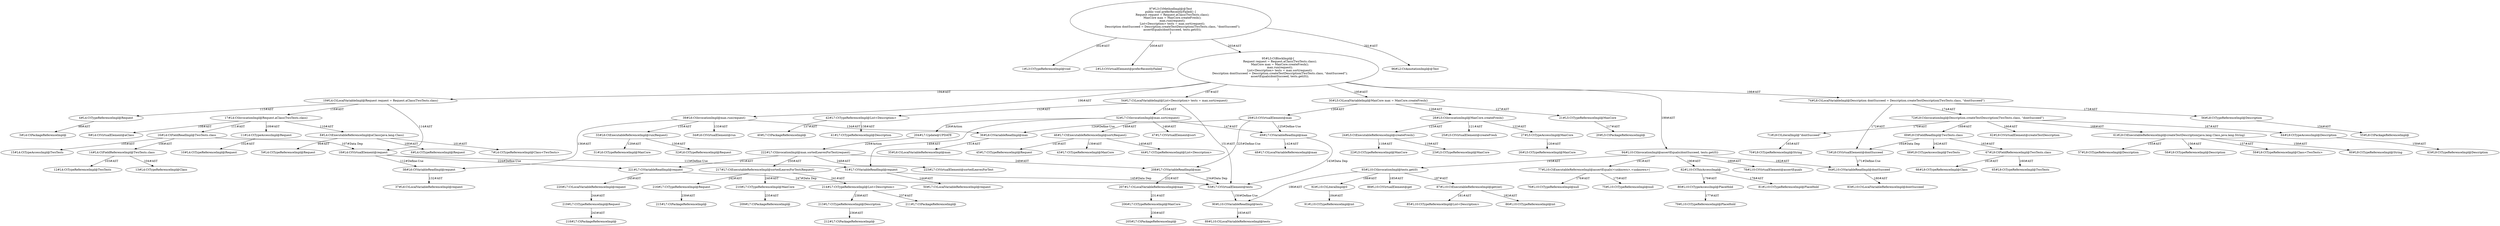 digraph "preferRecentlyFailed#?" {
0 [label="1#L3:CtTypeReferenceImpl@void" shape=ellipse]
1 [label="2#L3:CtVirtualElement@preferRecentlyFailed" shape=ellipse]
2 [label="3#L4:CtPackageReferenceImpl@" shape=ellipse]
3 [label="4#L4:CtTypeReferenceImpl@Request" shape=ellipse]
4 [label="5#L4:CtTypeReferenceImpl@Request" shape=ellipse]
5 [label="6#L4:CtTypeReferenceImpl@Request" shape=ellipse]
6 [label="7#L4:CtTypeReferenceImpl@Class<TwoTests>" shape=ellipse]
7 [label="8#L4:CtExecutableReferenceImpl@aClass(java.lang.Class)" shape=ellipse]
8 [label="9#L4:CtVirtualElement@aClass" shape=ellipse]
9 [label="10#L4:CtTypeReferenceImpl@Request" shape=ellipse]
10 [label="11#L4:CtTypeAccessImpl@Request" shape=ellipse]
11 [label="12#L4:CtTypeReferenceImpl@TwoTests" shape=ellipse]
12 [label="13#L4:CtTypeReferenceImpl@Class" shape=ellipse]
13 [label="14#L4:CtFieldReferenceImpl@TwoTests.class" shape=ellipse]
14 [label="15#L4:CtTypeAccessImpl@TwoTests" shape=ellipse]
15 [label="16#L4:CtFieldReadImpl@TwoTests.class" shape=ellipse]
16 [label="17#L4:CtInvocationImpl@Request.aClass(TwoTests.class)" shape=ellipse]
17 [label="18#L4:CtVirtualElement@request" shape=ellipse]
18 [label="19#L4:CtLocalVariableImpl@Request request = Request.aClass(TwoTests.class)" shape=ellipse]
19 [label="20#L5:CtPackageReferenceImpl@" shape=ellipse]
20 [label="21#L5:CtTypeReferenceImpl@MaxCore" shape=ellipse]
21 [label="22#L5:CtTypeReferenceImpl@MaxCore" shape=ellipse]
22 [label="23#L5:CtTypeReferenceImpl@MaxCore" shape=ellipse]
23 [label="24#L5:CtExecutableReferenceImpl@createFresh()" shape=ellipse]
24 [label="25#L5:CtVirtualElement@createFresh" shape=ellipse]
25 [label="26#L5:CtTypeReferenceImpl@MaxCore" shape=ellipse]
26 [label="27#L5:CtTypeAccessImpl@MaxCore" shape=ellipse]
27 [label="28#L5:CtInvocationImpl@MaxCore.createFresh()" shape=ellipse]
28 [label="29#L5:CtVirtualElement@max" shape=ellipse]
29 [label="30#L5:CtLocalVariableImpl@MaxCore max = MaxCore.createFresh()" shape=ellipse]
30 [label="31#L6:CtTypeReferenceImpl@MaxCore" shape=ellipse]
31 [label="32#L6:CtTypeReferenceImpl@Request" shape=ellipse]
32 [label="33#L6:CtExecutableReferenceImpl@run(Request)" shape=ellipse]
33 [label="34#L6:CtVirtualElement@run" shape=ellipse]
34 [label="35#L6:CtLocalVariableReferenceImpl@max" shape=ellipse]
35 [label="36#L6:CtVariableReadImpl@max" shape=ellipse]
36 [label="37#L6:CtLocalVariableReferenceImpl@request" shape=ellipse]
37 [label="38#L6:CtVariableReadImpl@request" shape=ellipse]
38 [label="39#L6:CtInvocationImpl@max.run(request)" shape=ellipse]
39 [label="40#L7:CtPackageReferenceImpl@" shape=ellipse]
40 [label="41#L7:CtTypeReferenceImpl@Description" shape=ellipse]
41 [label="42#L7:CtTypeReferenceImpl@List<Description>" shape=ellipse]
42 [label="43#L7:CtTypeReferenceImpl@MaxCore" shape=ellipse]
43 [label="44#L7:CtTypeReferenceImpl@List<Description>" shape=ellipse]
44 [label="45#L7:CtTypeReferenceImpl@Request" shape=ellipse]
45 [label="46#L7:CtExecutableReferenceImpl@sort(Request)" shape=ellipse]
46 [label="47#L7:CtVirtualElement@sort" shape=ellipse]
47 [label="48#L7:CtLocalVariableReferenceImpl@max" shape=ellipse]
48 [label="49#L7:CtVariableReadImpl@max" shape=ellipse]
49 [label="50#L7:CtLocalVariableReferenceImpl@request" shape=ellipse]
50 [label="51#L7:CtVariableReadImpl@request" shape=ellipse]
51 [label="52#L7:CtInvocationImpl@max.sort(request)" shape=ellipse]
52 [label="53#L7:CtVirtualElement@tests" shape=ellipse]
53 [label="54#L7:CtLocalVariableImpl@List<Description> tests = max.sort(request)" shape=ellipse]
54 [label="55#L8:CtPackageReferenceImpl@" shape=ellipse]
55 [label="56#L8:CtTypeReferenceImpl@Description" shape=ellipse]
56 [label="57#L9:CtTypeReferenceImpl@Description" shape=ellipse]
57 [label="58#L9:CtTypeReferenceImpl@Description" shape=ellipse]
58 [label="59#L9:CtTypeReferenceImpl@Class<TwoTests>" shape=ellipse]
59 [label="60#L9:CtTypeReferenceImpl@String" shape=ellipse]
60 [label="61#L9:CtExecutableReferenceImpl@createTestDescription(java.lang.Class,java.lang.String)" shape=ellipse]
61 [label="62#L9:CtVirtualElement@createTestDescription" shape=ellipse]
62 [label="63#L9:CtTypeReferenceImpl@Description" shape=ellipse]
63 [label="64#L9:CtTypeAccessImpl@Description" shape=ellipse]
64 [label="65#L9:CtTypeReferenceImpl@TwoTests" shape=ellipse]
65 [label="66#L9:CtTypeReferenceImpl@Class" shape=ellipse]
66 [label="67#L9:CtFieldReferenceImpl@TwoTests.class" shape=ellipse]
67 [label="68#L9:CtTypeAccessImpl@TwoTests" shape=ellipse]
68 [label="69#L9:CtFieldReadImpl@TwoTests.class" shape=ellipse]
69 [label="70#L9:CtTypeReferenceImpl@String" shape=ellipse]
70 [label="71#L9:CtLiteralImpl@\"dontSucceed\"" shape=ellipse]
71 [label="72#L9:CtInvocationImpl@Description.createTestDescription(TwoTests.class, \"dontSucceed\")" shape=ellipse]
72 [label="73#L8:CtVirtualElement@dontSucceed" shape=ellipse]
73 [label="74#L8:CtLocalVariableImpl@Description dontSucceed = Description.createTestDescription(TwoTests.class, \"dontSucceed\")" shape=ellipse]
74 [label="75#L10:CtTypeReferenceImpl@null" shape=ellipse]
75 [label="76#L10:CtTypeReferenceImpl@null" shape=ellipse]
76 [label="77#L10:CtExecutableReferenceImpl@assertEquals(<unknown>,<unknown>)" shape=ellipse]
77 [label="78#L10:CtVirtualElement@assertEquals" shape=ellipse]
78 [label="79#L10:CtTypeReferenceImpl@PlaceHold" shape=ellipse]
79 [label="80#L10:CtTypeAccessImpl@PlaceHold" shape=ellipse]
80 [label="81#L10:CtTypeReferenceImpl@PlaceHold" shape=ellipse]
81 [label="82#L10:CtThisAccessImpl@" shape=ellipse]
82 [label="83#L10:CtLocalVariableReferenceImpl@dontSucceed" shape=ellipse]
83 [label="84#L10:CtVariableReadImpl@dontSucceed" shape=ellipse]
84 [label="85#L10:CtTypeReferenceImpl@List<Description>" shape=ellipse]
85 [label="86#L10:CtTypeReferenceImpl@int" shape=ellipse]
86 [label="87#L10:CtExecutableReferenceImpl@get(int)" shape=ellipse]
87 [label="88#L10:CtVirtualElement@get" shape=ellipse]
88 [label="89#L10:CtLocalVariableReferenceImpl@tests" shape=ellipse]
89 [label="90#L10:CtVariableReadImpl@tests" shape=ellipse]
90 [label="91#L10:CtTypeReferenceImpl@int" shape=ellipse]
91 [label="92#L10:CtLiteralImpl@0" shape=ellipse]
92 [label="93#L10:CtInvocationImpl@tests.get(0)" shape=ellipse]
93 [label="94#L10:CtInvocationImpl@assertEquals(dontSucceed, tests.get(0))" shape=ellipse]
94 [label="95#L3:CtBlockImpl@\{
    Request request = Request.aClass(TwoTests.class);
    MaxCore max = MaxCore.createFresh();
    max.run(request);
    List<Description> tests = max.sort(request);
    Description dontSucceed = Description.createTestDescription(TwoTests.class, \"dontSucceed\");
    assertEquals(dontSucceed, tests.get(0));
\}" shape=ellipse]
95 [label="96#L2:CtAnnotationImpl@@Test" shape=ellipse]
96 [label="97#L3:CtMethodImpl@@Test
public void preferRecentlyFailed() \{
    Request request = Request.aClass(TwoTests.class);
    MaxCore max = MaxCore.createFresh();
    max.run(request);
    List<Description> tests = max.sort(request);
    Description dontSucceed = Description.createTestDescription(TwoTests.class, \"dontSucceed\");
    assertEquals(dontSucceed, tests.get(0));
\}" shape=ellipse]
97 [label="204#L7:Update@UPDATE" shape=ellipse]
98 [label="205#L7:CtPackageReferenceImpl@" shape=ellipse]
99 [label="206#L7:CtTypeReferenceImpl@MaxCore" shape=ellipse]
100 [label="207#L7:CtLocalVariableReferenceImpl@max" shape=ellipse]
101 [label="208#L7:CtVariableReadImpl@max" shape=ellipse]
102 [label="209#L7:CtPackageReferenceImpl@" shape=ellipse]
103 [label="210#L7:CtTypeReferenceImpl@MaxCore" shape=ellipse]
104 [label="211#L7:CtPackageReferenceImpl@" shape=ellipse]
105 [label="212#L7:CtPackageReferenceImpl@" shape=ellipse]
106 [label="213#L7:CtTypeReferenceImpl@Description" shape=ellipse]
107 [label="214#L7:CtTypeReferenceImpl@List<Description>" shape=ellipse]
108 [label="215#L7:CtPackageReferenceImpl@" shape=ellipse]
109 [label="216#L7:CtTypeReferenceImpl@Request" shape=ellipse]
110 [label="217#L7:CtExecutableReferenceImpl@sortedLeavesForTest(Request)" shape=ellipse]
111 [label="218#L7:CtPackageReferenceImpl@" shape=ellipse]
112 [label="219#L7:CtTypeReferenceImpl@Request" shape=ellipse]
113 [label="220#L7:CtLocalVariableReferenceImpl@request" shape=ellipse]
114 [label="221#L7:CtVariableReadImpl@request" shape=ellipse]
115 [label="222#L7:CtInvocationImpl@max.sortedLeavesForTest(request)" shape=ellipse]
116 [label="223#L7:CtVirtualElement@sortedLeavesForTest" shape=ellipse]
3 -> 2 [label="98#AST"];
7 -> 4 [label="99#AST"];
7 -> 5 [label="100#AST"];
7 -> 6 [label="101#AST"];
10 -> 9 [label="102#AST"];
13 -> 11 [label="103#AST"];
13 -> 12 [label="104#AST"];
15 -> 14 [label="105#AST"];
15 -> 13 [label="106#AST"];
15 -> 17 [label="107#Data Dep"];
16 -> 8 [label="108#AST"];
16 -> 10 [label="109#AST"];
16 -> 7 [label="110#AST"];
16 -> 15 [label="111#AST"];
17 -> 37 [label="112#Define-Use"];
17 -> 50 [label="113#Define-Use"];
17 -> 114 [label="224#Define-Use"];
18 -> 17 [label="114#AST"];
18 -> 3 [label="115#AST"];
18 -> 16 [label="116#AST"];
20 -> 19 [label="117#AST"];
23 -> 21 [label="118#AST"];
23 -> 22 [label="119#AST"];
26 -> 25 [label="120#AST"];
27 -> 24 [label="121#AST"];
27 -> 26 [label="122#AST"];
27 -> 23 [label="123#AST"];
28 -> 35 [label="124#Define-Use"];
28 -> 48 [label="125#Define-Use"];
28 -> 101 [label="225#Define-Use"];
29 -> 28 [label="126#AST"];
29 -> 20 [label="127#AST"];
29 -> 27 [label="128#AST"];
32 -> 30 [label="129#AST"];
32 -> 31 [label="130#AST"];
35 -> 34 [label="131#AST"];
37 -> 36 [label="132#AST"];
38 -> 33 [label="133#AST"];
38 -> 35 [label="134#AST"];
38 -> 32 [label="135#AST"];
38 -> 37 [label="136#AST"];
41 -> 39 [label="137#AST"];
41 -> 40 [label="138#AST"];
45 -> 42 [label="139#AST"];
45 -> 43 [label="140#AST"];
45 -> 44 [label="141#AST"];
48 -> 47 [label="142#AST"];
48 -> 52 [label="143#Data Dep"];
50 -> 49 [label="144#AST"];
50 -> 52 [label="145#Data Dep"];
51 -> 46 [label="146#AST"];
51 -> 48 [label="147#AST"];
51 -> 45 [label="148#AST"];
51 -> 50 [label="149#AST"];
51 -> 97 [label="226#Action"];
52 -> 89 [label="150#Define-Use"];
53 -> 52 [label="151#AST"];
53 -> 41 [label="152#AST"];
53 -> 51 [label="153#AST"];
55 -> 54 [label="154#AST"];
60 -> 56 [label="155#AST"];
60 -> 57 [label="156#AST"];
60 -> 58 [label="157#AST"];
60 -> 59 [label="158#AST"];
63 -> 62 [label="159#AST"];
66 -> 64 [label="160#AST"];
66 -> 65 [label="161#AST"];
68 -> 67 [label="162#AST"];
68 -> 66 [label="163#AST"];
68 -> 72 [label="164#Data Dep"];
70 -> 69 [label="165#AST"];
71 -> 61 [label="166#AST"];
71 -> 63 [label="167#AST"];
71 -> 60 [label="168#AST"];
71 -> 68 [label="169#AST"];
71 -> 70 [label="170#AST"];
72 -> 83 [label="171#Define-Use"];
73 -> 72 [label="172#AST"];
73 -> 55 [label="173#AST"];
73 -> 71 [label="174#AST"];
76 -> 74 [label="175#AST"];
76 -> 75 [label="176#AST"];
79 -> 78 [label="177#AST"];
81 -> 80 [label="178#AST"];
81 -> 79 [label="179#AST"];
83 -> 82 [label="180#AST"];
86 -> 84 [label="181#AST"];
86 -> 85 [label="182#AST"];
89 -> 88 [label="183#AST"];
91 -> 90 [label="184#AST"];
92 -> 87 [label="185#AST"];
92 -> 89 [label="186#AST"];
92 -> 86 [label="187#AST"];
92 -> 91 [label="188#AST"];
93 -> 77 [label="189#AST"];
93 -> 81 [label="190#AST"];
93 -> 76 [label="191#AST"];
93 -> 83 [label="192#AST"];
93 -> 92 [label="193#AST"];
94 -> 18 [label="194#AST"];
94 -> 29 [label="195#AST"];
94 -> 38 [label="196#AST"];
94 -> 53 [label="197#AST"];
94 -> 73 [label="198#AST"];
94 -> 93 [label="199#AST"];
96 -> 1 [label="200#AST"];
96 -> 95 [label="201#AST"];
96 -> 0 [label="202#AST"];
96 -> 94 [label="203#AST"];
97 -> 115 [label="229#Action"];
99 -> 98 [label="230#AST"];
100 -> 99 [label="231#AST"];
101 -> 100 [label="232#AST"];
101 -> 52 [label="234#Data Dep"];
103 -> 102 [label="235#AST"];
106 -> 105 [label="236#AST"];
107 -> 104 [label="237#AST"];
107 -> 106 [label="238#AST"];
109 -> 108 [label="239#AST"];
110 -> 103 [label="240#AST"];
110 -> 107 [label="241#AST"];
110 -> 109 [label="242#AST"];
112 -> 111 [label="243#AST"];
113 -> 112 [label="244#AST"];
114 -> 113 [label="245#AST"];
114 -> 52 [label="247#Data Dep"];
115 -> 116 [label="248#AST"];
115 -> 101 [label="249#AST"];
115 -> 110 [label="250#AST"];
115 -> 114 [label="251#AST"];
}
